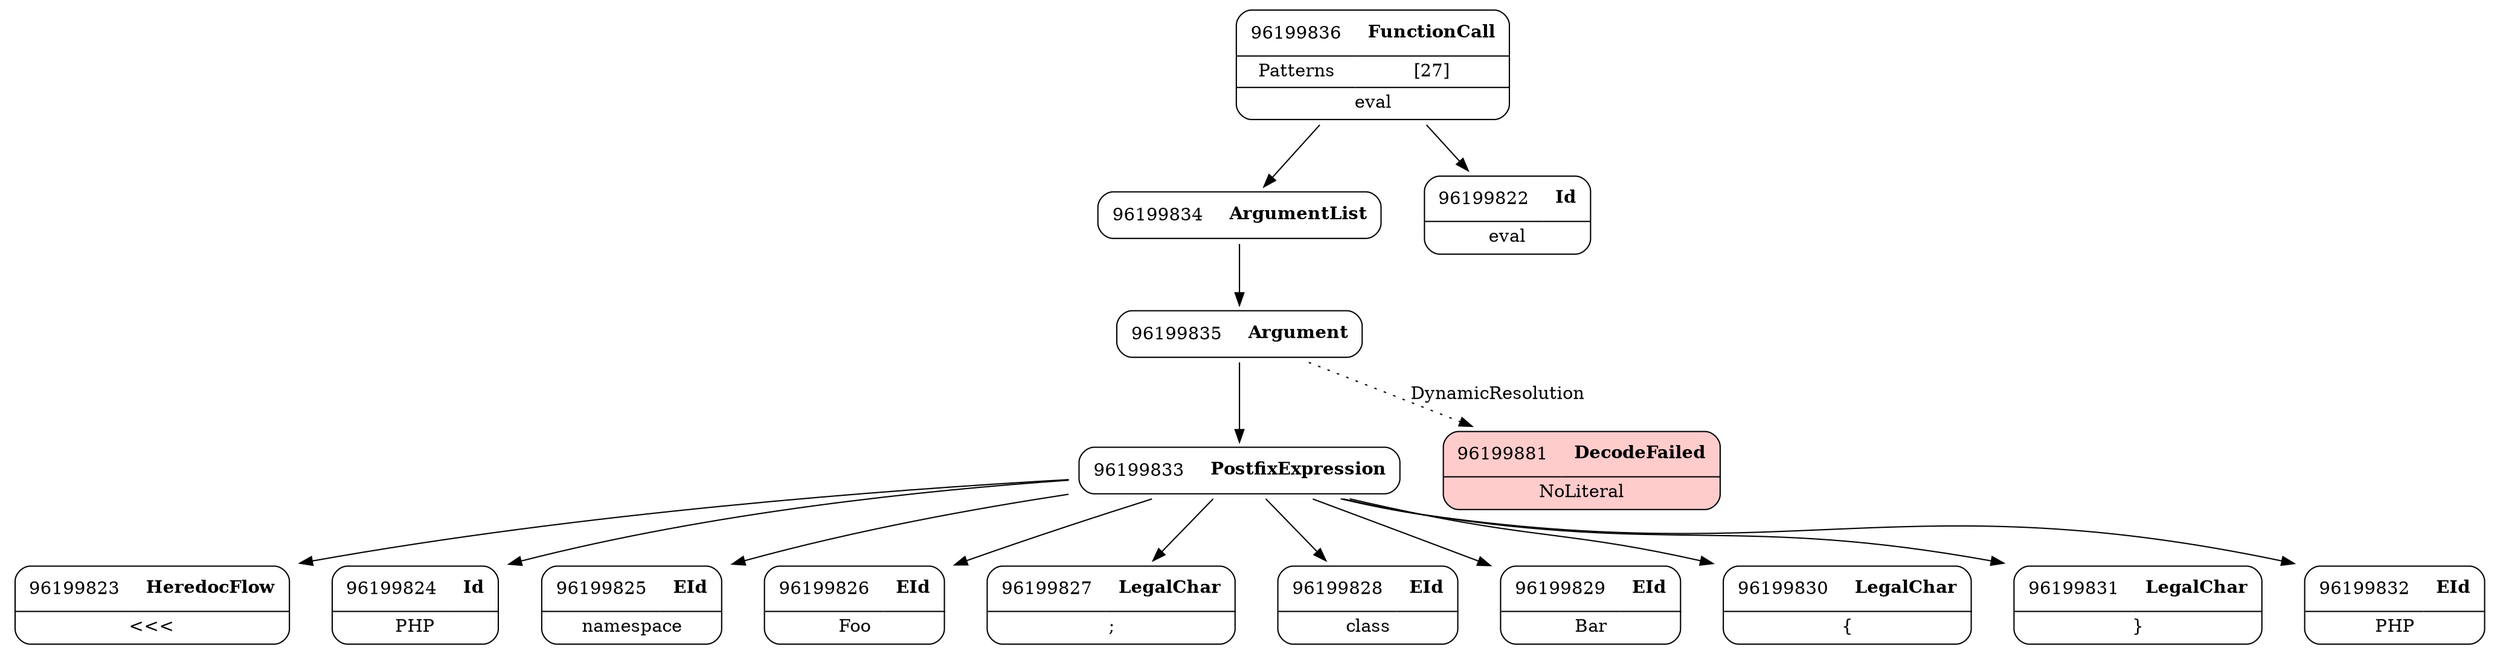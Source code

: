 digraph ast {
node [shape=none];
96199835 [label=<<TABLE border='1' cellspacing='0' cellpadding='10' style='rounded' ><TR><TD border='0'>96199835</TD><TD border='0'><B>Argument</B></TD></TR></TABLE>>];
96199835 -> 96199833 [weight=2];
96199835 -> 96199881 [style=dotted,label=DynamicResolution];
96199834 [label=<<TABLE border='1' cellspacing='0' cellpadding='10' style='rounded' ><TR><TD border='0'>96199834</TD><TD border='0'><B>ArgumentList</B></TD></TR></TABLE>>];
96199834 -> 96199835 [weight=2];
96199833 [label=<<TABLE border='1' cellspacing='0' cellpadding='10' style='rounded' ><TR><TD border='0'>96199833</TD><TD border='0'><B>PostfixExpression</B></TD></TR></TABLE>>];
96199833 -> 96199823 [weight=2];
96199833 -> 96199824 [weight=2];
96199833 -> 96199825 [weight=2];
96199833 -> 96199826 [weight=2];
96199833 -> 96199827 [weight=2];
96199833 -> 96199828 [weight=2];
96199833 -> 96199829 [weight=2];
96199833 -> 96199830 [weight=2];
96199833 -> 96199831 [weight=2];
96199833 -> 96199832 [weight=2];
96199832 [label=<<TABLE border='1' cellspacing='0' cellpadding='10' style='rounded' ><TR><TD border='0'>96199832</TD><TD border='0'><B>EId</B></TD></TR><HR/><TR><TD border='0' cellpadding='5' colspan='2'>PHP</TD></TR></TABLE>>];
96199836 [label=<<TABLE border='1' cellspacing='0' cellpadding='10' style='rounded' ><TR><TD border='0'>96199836</TD><TD border='0'><B>FunctionCall</B></TD></TR><HR/><TR><TD border='0' cellpadding='5'>Patterns</TD><TD border='0' cellpadding='5'>[27]</TD></TR><HR/><TR><TD border='0' cellpadding='5' colspan='2'>eval</TD></TR></TABLE>>];
96199836 -> 96199822 [weight=2];
96199836 -> 96199834 [weight=2];
96199827 [label=<<TABLE border='1' cellspacing='0' cellpadding='10' style='rounded' ><TR><TD border='0'>96199827</TD><TD border='0'><B>LegalChar</B></TD></TR><HR/><TR><TD border='0' cellpadding='5' colspan='2'>;</TD></TR></TABLE>>];
96199826 [label=<<TABLE border='1' cellspacing='0' cellpadding='10' style='rounded' ><TR><TD border='0'>96199826</TD><TD border='0'><B>EId</B></TD></TR><HR/><TR><TD border='0' cellpadding='5' colspan='2'>Foo</TD></TR></TABLE>>];
96199825 [label=<<TABLE border='1' cellspacing='0' cellpadding='10' style='rounded' ><TR><TD border='0'>96199825</TD><TD border='0'><B>EId</B></TD></TR><HR/><TR><TD border='0' cellpadding='5' colspan='2'>namespace</TD></TR></TABLE>>];
96199824 [label=<<TABLE border='1' cellspacing='0' cellpadding='10' style='rounded' ><TR><TD border='0'>96199824</TD><TD border='0'><B>Id</B></TD></TR><HR/><TR><TD border='0' cellpadding='5' colspan='2'>PHP</TD></TR></TABLE>>];
96199831 [label=<<TABLE border='1' cellspacing='0' cellpadding='10' style='rounded' ><TR><TD border='0'>96199831</TD><TD border='0'><B>LegalChar</B></TD></TR><HR/><TR><TD border='0' cellpadding='5' colspan='2'>}</TD></TR></TABLE>>];
96199830 [label=<<TABLE border='1' cellspacing='0' cellpadding='10' style='rounded' ><TR><TD border='0'>96199830</TD><TD border='0'><B>LegalChar</B></TD></TR><HR/><TR><TD border='0' cellpadding='5' colspan='2'>{</TD></TR></TABLE>>];
96199829 [label=<<TABLE border='1' cellspacing='0' cellpadding='10' style='rounded' ><TR><TD border='0'>96199829</TD><TD border='0'><B>EId</B></TD></TR><HR/><TR><TD border='0' cellpadding='5' colspan='2'>Bar</TD></TR></TABLE>>];
96199828 [label=<<TABLE border='1' cellspacing='0' cellpadding='10' style='rounded' ><TR><TD border='0'>96199828</TD><TD border='0'><B>EId</B></TD></TR><HR/><TR><TD border='0' cellpadding='5' colspan='2'>class</TD></TR></TABLE>>];
96199881 [label=<<TABLE border='1' cellspacing='0' cellpadding='10' style='rounded' bgcolor='#FFCCCC' ><TR><TD border='0'>96199881</TD><TD border='0'><B>DecodeFailed</B></TD></TR><HR/><TR><TD border='0' cellpadding='5' colspan='2'>NoLiteral</TD></TR></TABLE>>];
96199823 [label=<<TABLE border='1' cellspacing='0' cellpadding='10' style='rounded' ><TR><TD border='0'>96199823</TD><TD border='0'><B>HeredocFlow</B></TD></TR><HR/><TR><TD border='0' cellpadding='5' colspan='2'>&lt;&lt;&lt;</TD></TR></TABLE>>];
96199822 [label=<<TABLE border='1' cellspacing='0' cellpadding='10' style='rounded' ><TR><TD border='0'>96199822</TD><TD border='0'><B>Id</B></TD></TR><HR/><TR><TD border='0' cellpadding='5' colspan='2'>eval</TD></TR></TABLE>>];
}
